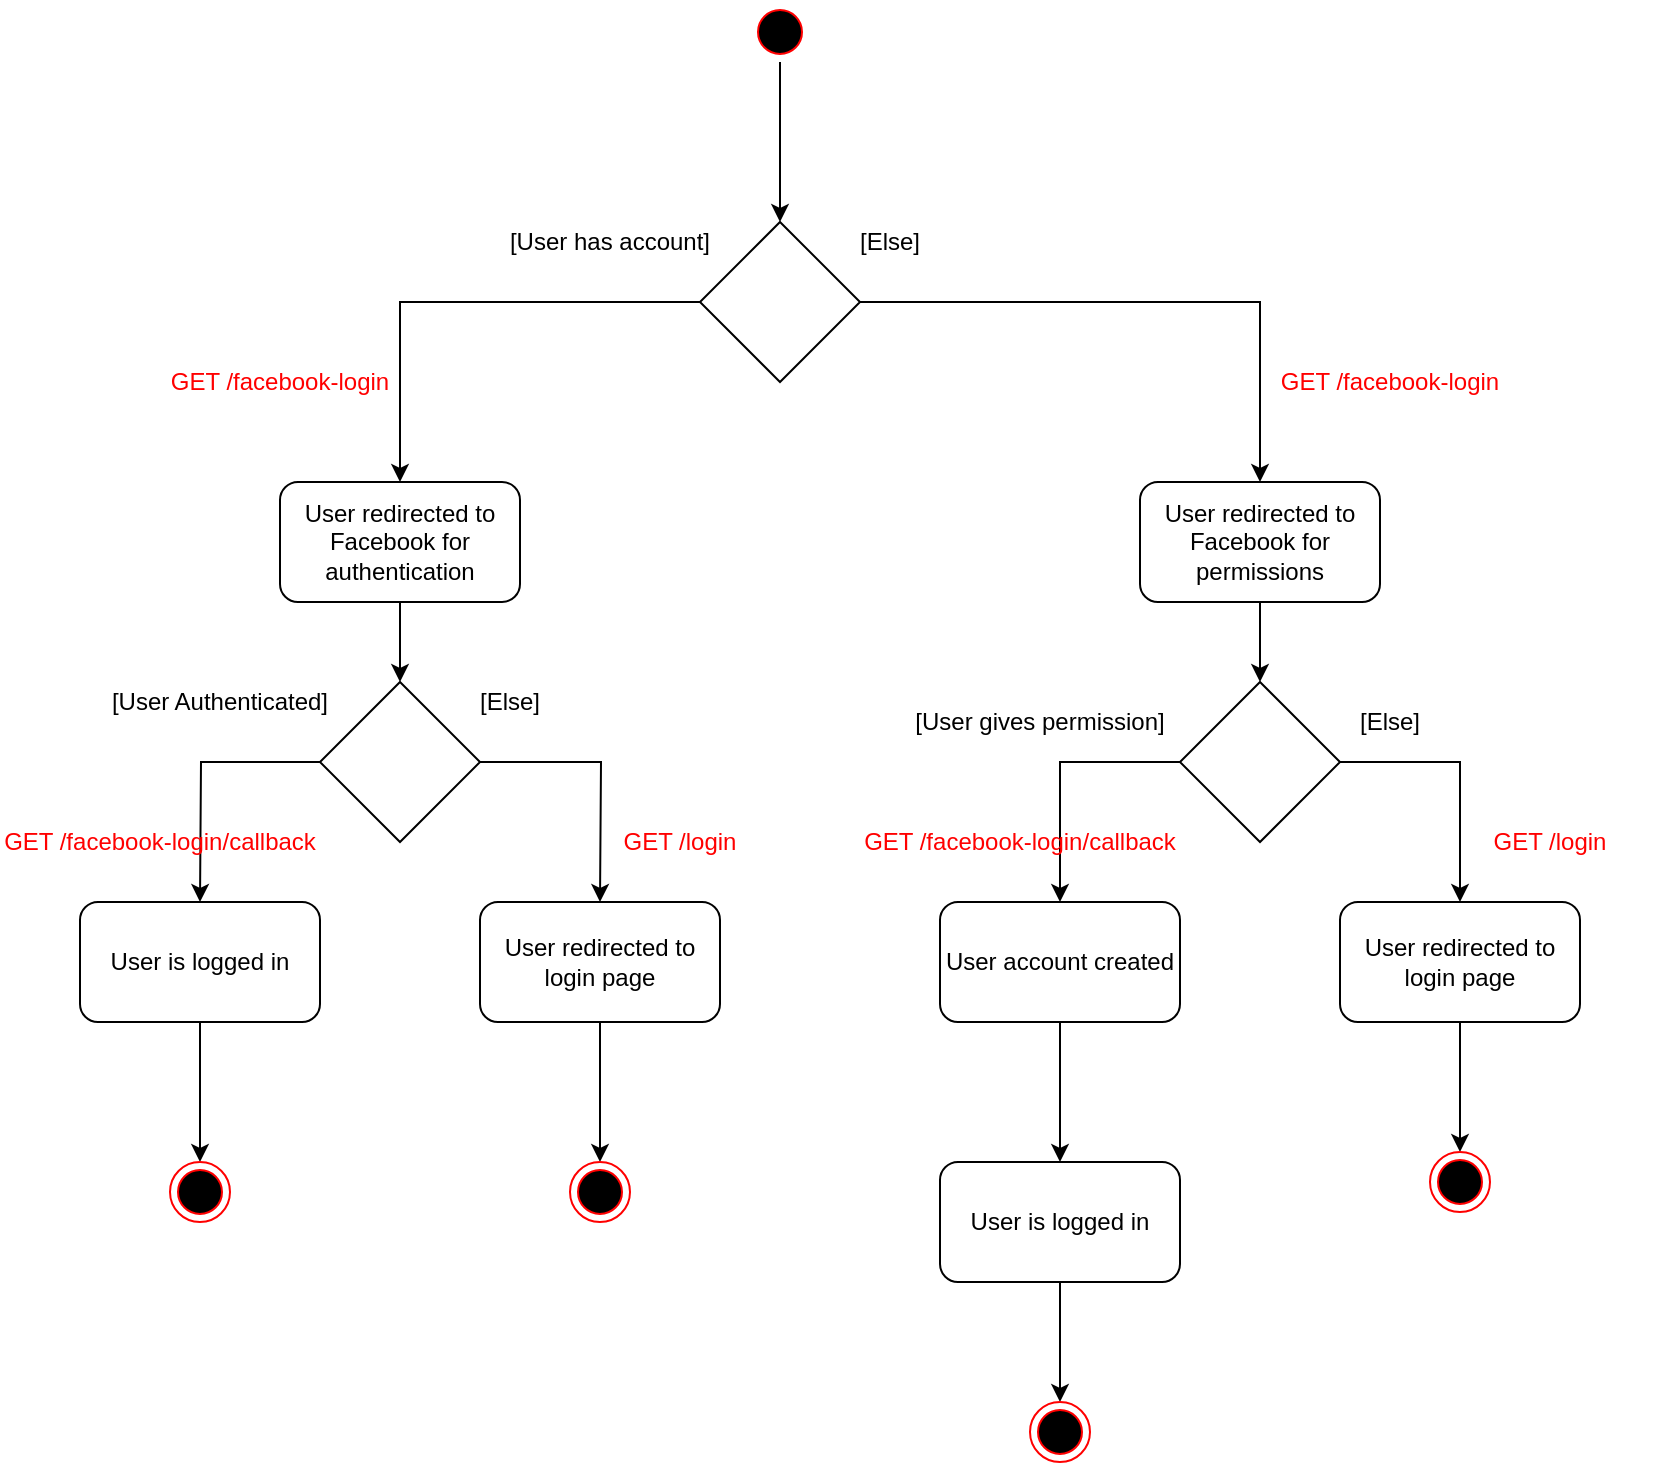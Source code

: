 <mxfile version="14.1.8" type="device"><diagram id="GMyZMa5dVKVuWbCOqQ8F" name="Page-1"><mxGraphModel dx="1422" dy="692" grid="1" gridSize="10" guides="1" tooltips="1" connect="1" arrows="1" fold="1" page="1" pageScale="1" pageWidth="850" pageHeight="1100" math="0" shadow="0"><root><mxCell id="0"/><mxCell id="1" parent="0"/><mxCell id="ktVWp7SXKyUFw_hjtPje-10" style="edgeStyle=orthogonalEdgeStyle;rounded=0;orthogonalLoop=1;jettySize=auto;html=1;" edge="1" parent="1" source="ktVWp7SXKyUFw_hjtPje-5" target="ktVWp7SXKyUFw_hjtPje-9"><mxGeometry relative="1" as="geometry"/></mxCell><mxCell id="ktVWp7SXKyUFw_hjtPje-12" style="edgeStyle=orthogonalEdgeStyle;rounded=0;orthogonalLoop=1;jettySize=auto;html=1;" edge="1" parent="1" source="ktVWp7SXKyUFw_hjtPje-5" target="ktVWp7SXKyUFw_hjtPje-11"><mxGeometry relative="1" as="geometry"/></mxCell><mxCell id="ktVWp7SXKyUFw_hjtPje-5" value="" style="rhombus;whiteSpace=wrap;html=1;" vertex="1" parent="1"><mxGeometry x="360" y="130" width="80" height="80" as="geometry"/></mxCell><mxCell id="ktVWp7SXKyUFw_hjtPje-6" value="" style="endArrow=classic;html=1;entryX=0.5;entryY=0;entryDx=0;entryDy=0;" edge="1" parent="1" target="ktVWp7SXKyUFw_hjtPje-5"><mxGeometry width="50" height="50" relative="1" as="geometry"><mxPoint x="400" y="50" as="sourcePoint"/><mxPoint x="425" as="targetPoint"/></mxGeometry></mxCell><mxCell id="ktVWp7SXKyUFw_hjtPje-7" value="[User has account]" style="text;html=1;strokeColor=none;fillColor=none;align=center;verticalAlign=middle;whiteSpace=wrap;rounded=0;" vertex="1" parent="1"><mxGeometry x="260" y="130" width="110" height="20" as="geometry"/></mxCell><mxCell id="ktVWp7SXKyUFw_hjtPje-8" value="[Else]" style="text;html=1;strokeColor=none;fillColor=none;align=center;verticalAlign=middle;whiteSpace=wrap;rounded=0;" vertex="1" parent="1"><mxGeometry x="400" y="130" width="110" height="20" as="geometry"/></mxCell><mxCell id="ktVWp7SXKyUFw_hjtPje-26" style="edgeStyle=orthogonalEdgeStyle;rounded=0;orthogonalLoop=1;jettySize=auto;html=1;entryX=0.5;entryY=0;entryDx=0;entryDy=0;" edge="1" parent="1" source="ktVWp7SXKyUFw_hjtPje-9" target="ktVWp7SXKyUFw_hjtPje-25"><mxGeometry relative="1" as="geometry"/></mxCell><mxCell id="ktVWp7SXKyUFw_hjtPje-9" value="User redirected to Facebook for authentication" style="rounded=1;whiteSpace=wrap;html=1;" vertex="1" parent="1"><mxGeometry x="150" y="260" width="120" height="60" as="geometry"/></mxCell><mxCell id="ktVWp7SXKyUFw_hjtPje-43" style="edgeStyle=orthogonalEdgeStyle;rounded=0;orthogonalLoop=1;jettySize=auto;html=1;entryX=0.5;entryY=0;entryDx=0;entryDy=0;" edge="1" parent="1" source="ktVWp7SXKyUFw_hjtPje-11" target="ktVWp7SXKyUFw_hjtPje-39"><mxGeometry relative="1" as="geometry"/></mxCell><mxCell id="ktVWp7SXKyUFw_hjtPje-11" value="User redirected to Facebook for permissions" style="rounded=1;whiteSpace=wrap;html=1;" vertex="1" parent="1"><mxGeometry x="580" y="260" width="120" height="60" as="geometry"/></mxCell><mxCell id="ktVWp7SXKyUFw_hjtPje-50" style="edgeStyle=orthogonalEdgeStyle;rounded=0;orthogonalLoop=1;jettySize=auto;html=1;" edge="1" parent="1" source="ktVWp7SXKyUFw_hjtPje-25"><mxGeometry relative="1" as="geometry"><mxPoint x="310" y="470" as="targetPoint"/></mxGeometry></mxCell><mxCell id="ktVWp7SXKyUFw_hjtPje-51" style="edgeStyle=orthogonalEdgeStyle;rounded=0;orthogonalLoop=1;jettySize=auto;html=1;" edge="1" parent="1" source="ktVWp7SXKyUFw_hjtPje-25"><mxGeometry relative="1" as="geometry"><mxPoint x="110" y="470" as="targetPoint"/></mxGeometry></mxCell><mxCell id="ktVWp7SXKyUFw_hjtPje-25" value="" style="rhombus;whiteSpace=wrap;html=1;" vertex="1" parent="1"><mxGeometry x="170" y="360" width="80" height="80" as="geometry"/></mxCell><mxCell id="ktVWp7SXKyUFw_hjtPje-54" style="edgeStyle=orthogonalEdgeStyle;rounded=0;orthogonalLoop=1;jettySize=auto;html=1;entryX=0.5;entryY=0;entryDx=0;entryDy=0;" edge="1" parent="1" source="ktVWp7SXKyUFw_hjtPje-39" target="ktVWp7SXKyUFw_hjtPje-46"><mxGeometry relative="1" as="geometry"><mxPoint x="540" y="460" as="targetPoint"/><Array as="points"><mxPoint x="540" y="400"/></Array></mxGeometry></mxCell><mxCell id="ktVWp7SXKyUFw_hjtPje-55" style="edgeStyle=orthogonalEdgeStyle;rounded=0;orthogonalLoop=1;jettySize=auto;html=1;entryX=0.5;entryY=0;entryDx=0;entryDy=0;" edge="1" parent="1" source="ktVWp7SXKyUFw_hjtPje-39"><mxGeometry relative="1" as="geometry"><mxPoint x="740" y="470" as="targetPoint"/><Array as="points"><mxPoint x="740" y="400"/></Array></mxGeometry></mxCell><mxCell id="ktVWp7SXKyUFw_hjtPje-39" value="" style="rhombus;whiteSpace=wrap;html=1;" vertex="1" parent="1"><mxGeometry x="600" y="360" width="80" height="80" as="geometry"/></mxCell><mxCell id="ktVWp7SXKyUFw_hjtPje-66" style="edgeStyle=orthogonalEdgeStyle;rounded=0;orthogonalLoop=1;jettySize=auto;html=1;" edge="1" parent="1" source="ktVWp7SXKyUFw_hjtPje-44" target="ktVWp7SXKyUFw_hjtPje-61"><mxGeometry relative="1" as="geometry"/></mxCell><mxCell id="ktVWp7SXKyUFw_hjtPje-44" value="User is logged in" style="rounded=1;whiteSpace=wrap;html=1;" vertex="1" parent="1"><mxGeometry x="50" y="470" width="120" height="60" as="geometry"/></mxCell><mxCell id="ktVWp7SXKyUFw_hjtPje-67" style="edgeStyle=orthogonalEdgeStyle;rounded=0;orthogonalLoop=1;jettySize=auto;html=1;entryX=0.5;entryY=0;entryDx=0;entryDy=0;" edge="1" parent="1" source="ktVWp7SXKyUFw_hjtPje-45" target="ktVWp7SXKyUFw_hjtPje-62"><mxGeometry relative="1" as="geometry"/></mxCell><mxCell id="ktVWp7SXKyUFw_hjtPje-45" value="User redirected to login page" style="rounded=1;whiteSpace=wrap;html=1;" vertex="1" parent="1"><mxGeometry x="250" y="470" width="120" height="60" as="geometry"/></mxCell><mxCell id="ktVWp7SXKyUFw_hjtPje-57" style="edgeStyle=orthogonalEdgeStyle;rounded=0;orthogonalLoop=1;jettySize=auto;html=1;" edge="1" parent="1" source="ktVWp7SXKyUFw_hjtPje-46" target="ktVWp7SXKyUFw_hjtPje-56"><mxGeometry relative="1" as="geometry"/></mxCell><mxCell id="ktVWp7SXKyUFw_hjtPje-46" value="User account created" style="rounded=1;whiteSpace=wrap;html=1;" vertex="1" parent="1"><mxGeometry x="480" y="470" width="120" height="60" as="geometry"/></mxCell><mxCell id="ktVWp7SXKyUFw_hjtPje-48" value="[User Authenticated]" style="text;html=1;strokeColor=none;fillColor=none;align=center;verticalAlign=middle;whiteSpace=wrap;rounded=0;" vertex="1" parent="1"><mxGeometry x="60" y="360" width="120" height="20" as="geometry"/></mxCell><mxCell id="ktVWp7SXKyUFw_hjtPje-49" value="[Else]" style="text;html=1;strokeColor=none;fillColor=none;align=center;verticalAlign=middle;whiteSpace=wrap;rounded=0;" vertex="1" parent="1"><mxGeometry x="210" y="360" width="110" height="20" as="geometry"/></mxCell><mxCell id="ktVWp7SXKyUFw_hjtPje-52" value="[User gives permission]" style="text;html=1;strokeColor=none;fillColor=none;align=center;verticalAlign=middle;whiteSpace=wrap;rounded=0;" vertex="1" parent="1"><mxGeometry x="460" y="370" width="140" height="20" as="geometry"/></mxCell><mxCell id="ktVWp7SXKyUFw_hjtPje-53" value="[Else]" style="text;html=1;strokeColor=none;fillColor=none;align=center;verticalAlign=middle;whiteSpace=wrap;rounded=0;" vertex="1" parent="1"><mxGeometry x="650" y="370" width="110" height="20" as="geometry"/></mxCell><mxCell id="ktVWp7SXKyUFw_hjtPje-69" style="edgeStyle=orthogonalEdgeStyle;rounded=0;orthogonalLoop=1;jettySize=auto;html=1;" edge="1" parent="1" source="ktVWp7SXKyUFw_hjtPje-56"><mxGeometry relative="1" as="geometry"><mxPoint x="540" y="720" as="targetPoint"/></mxGeometry></mxCell><mxCell id="ktVWp7SXKyUFw_hjtPje-56" value="User is logged in" style="rounded=1;whiteSpace=wrap;html=1;" vertex="1" parent="1"><mxGeometry x="480" y="600" width="120" height="60" as="geometry"/></mxCell><mxCell id="ktVWp7SXKyUFw_hjtPje-68" style="edgeStyle=orthogonalEdgeStyle;rounded=0;orthogonalLoop=1;jettySize=auto;html=1;entryX=0.5;entryY=0;entryDx=0;entryDy=0;" edge="1" parent="1" source="ktVWp7SXKyUFw_hjtPje-58" target="ktVWp7SXKyUFw_hjtPje-63"><mxGeometry relative="1" as="geometry"/></mxCell><mxCell id="ktVWp7SXKyUFw_hjtPje-58" value="User redirected to login page" style="rounded=1;whiteSpace=wrap;html=1;" vertex="1" parent="1"><mxGeometry x="680" y="470" width="120" height="60" as="geometry"/></mxCell><mxCell id="ktVWp7SXKyUFw_hjtPje-59" value="" style="ellipse;html=1;shape=startState;fillColor=#000000;strokeColor=#ff0000;" vertex="1" parent="1"><mxGeometry x="385" y="20" width="30" height="30" as="geometry"/></mxCell><mxCell id="ktVWp7SXKyUFw_hjtPje-61" value="" style="ellipse;html=1;shape=endState;fillColor=#000000;strokeColor=#ff0000;" vertex="1" parent="1"><mxGeometry x="95" y="600" width="30" height="30" as="geometry"/></mxCell><mxCell id="ktVWp7SXKyUFw_hjtPje-62" value="" style="ellipse;html=1;shape=endState;fillColor=#000000;strokeColor=#ff0000;" vertex="1" parent="1"><mxGeometry x="295" y="600" width="30" height="30" as="geometry"/></mxCell><mxCell id="ktVWp7SXKyUFw_hjtPje-63" value="" style="ellipse;html=1;shape=endState;fillColor=#000000;strokeColor=#ff0000;" vertex="1" parent="1"><mxGeometry x="725" y="595" width="30" height="30" as="geometry"/></mxCell><mxCell id="ktVWp7SXKyUFw_hjtPje-64" value="" style="ellipse;html=1;shape=endState;fillColor=#000000;strokeColor=#ff0000;" vertex="1" parent="1"><mxGeometry x="525" y="720" width="30" height="30" as="geometry"/></mxCell><mxCell id="ktVWp7SXKyUFw_hjtPje-76" value="GET /facebook-login" style="text;html=1;strokeColor=none;fillColor=none;align=center;verticalAlign=middle;whiteSpace=wrap;rounded=0;fontColor=#FF0000;" vertex="1" parent="1"><mxGeometry x="90" y="200" width="120" height="20" as="geometry"/></mxCell><mxCell id="ktVWp7SXKyUFw_hjtPje-77" value="GET /facebook-login" style="text;html=1;strokeColor=none;fillColor=none;align=center;verticalAlign=middle;whiteSpace=wrap;rounded=0;fontColor=#FF0000;" vertex="1" parent="1"><mxGeometry x="645" y="200" width="120" height="20" as="geometry"/></mxCell><mxCell id="ktVWp7SXKyUFw_hjtPje-78" value="GET /facebook-login/callback" style="text;html=1;strokeColor=none;fillColor=none;align=center;verticalAlign=middle;whiteSpace=wrap;rounded=0;fontColor=#FF0000;" vertex="1" parent="1"><mxGeometry x="10" y="430" width="160" height="20" as="geometry"/></mxCell><mxCell id="ktVWp7SXKyUFw_hjtPje-79" value="GET /login" style="text;html=1;strokeColor=none;fillColor=none;align=center;verticalAlign=middle;whiteSpace=wrap;rounded=0;fontColor=#FF0000;" vertex="1" parent="1"><mxGeometry x="290" y="430" width="120" height="20" as="geometry"/></mxCell><mxCell id="ktVWp7SXKyUFw_hjtPje-80" value="GET /facebook-login/callback" style="text;html=1;strokeColor=none;fillColor=none;align=center;verticalAlign=middle;whiteSpace=wrap;rounded=0;fontColor=#FF0000;" vertex="1" parent="1"><mxGeometry x="440" y="430" width="160" height="20" as="geometry"/></mxCell><mxCell id="ktVWp7SXKyUFw_hjtPje-81" value="GET /login" style="text;html=1;strokeColor=none;fillColor=none;align=center;verticalAlign=middle;whiteSpace=wrap;rounded=0;fontColor=#FF0000;" vertex="1" parent="1"><mxGeometry x="725" y="430" width="120" height="20" as="geometry"/></mxCell></root></mxGraphModel></diagram></mxfile>